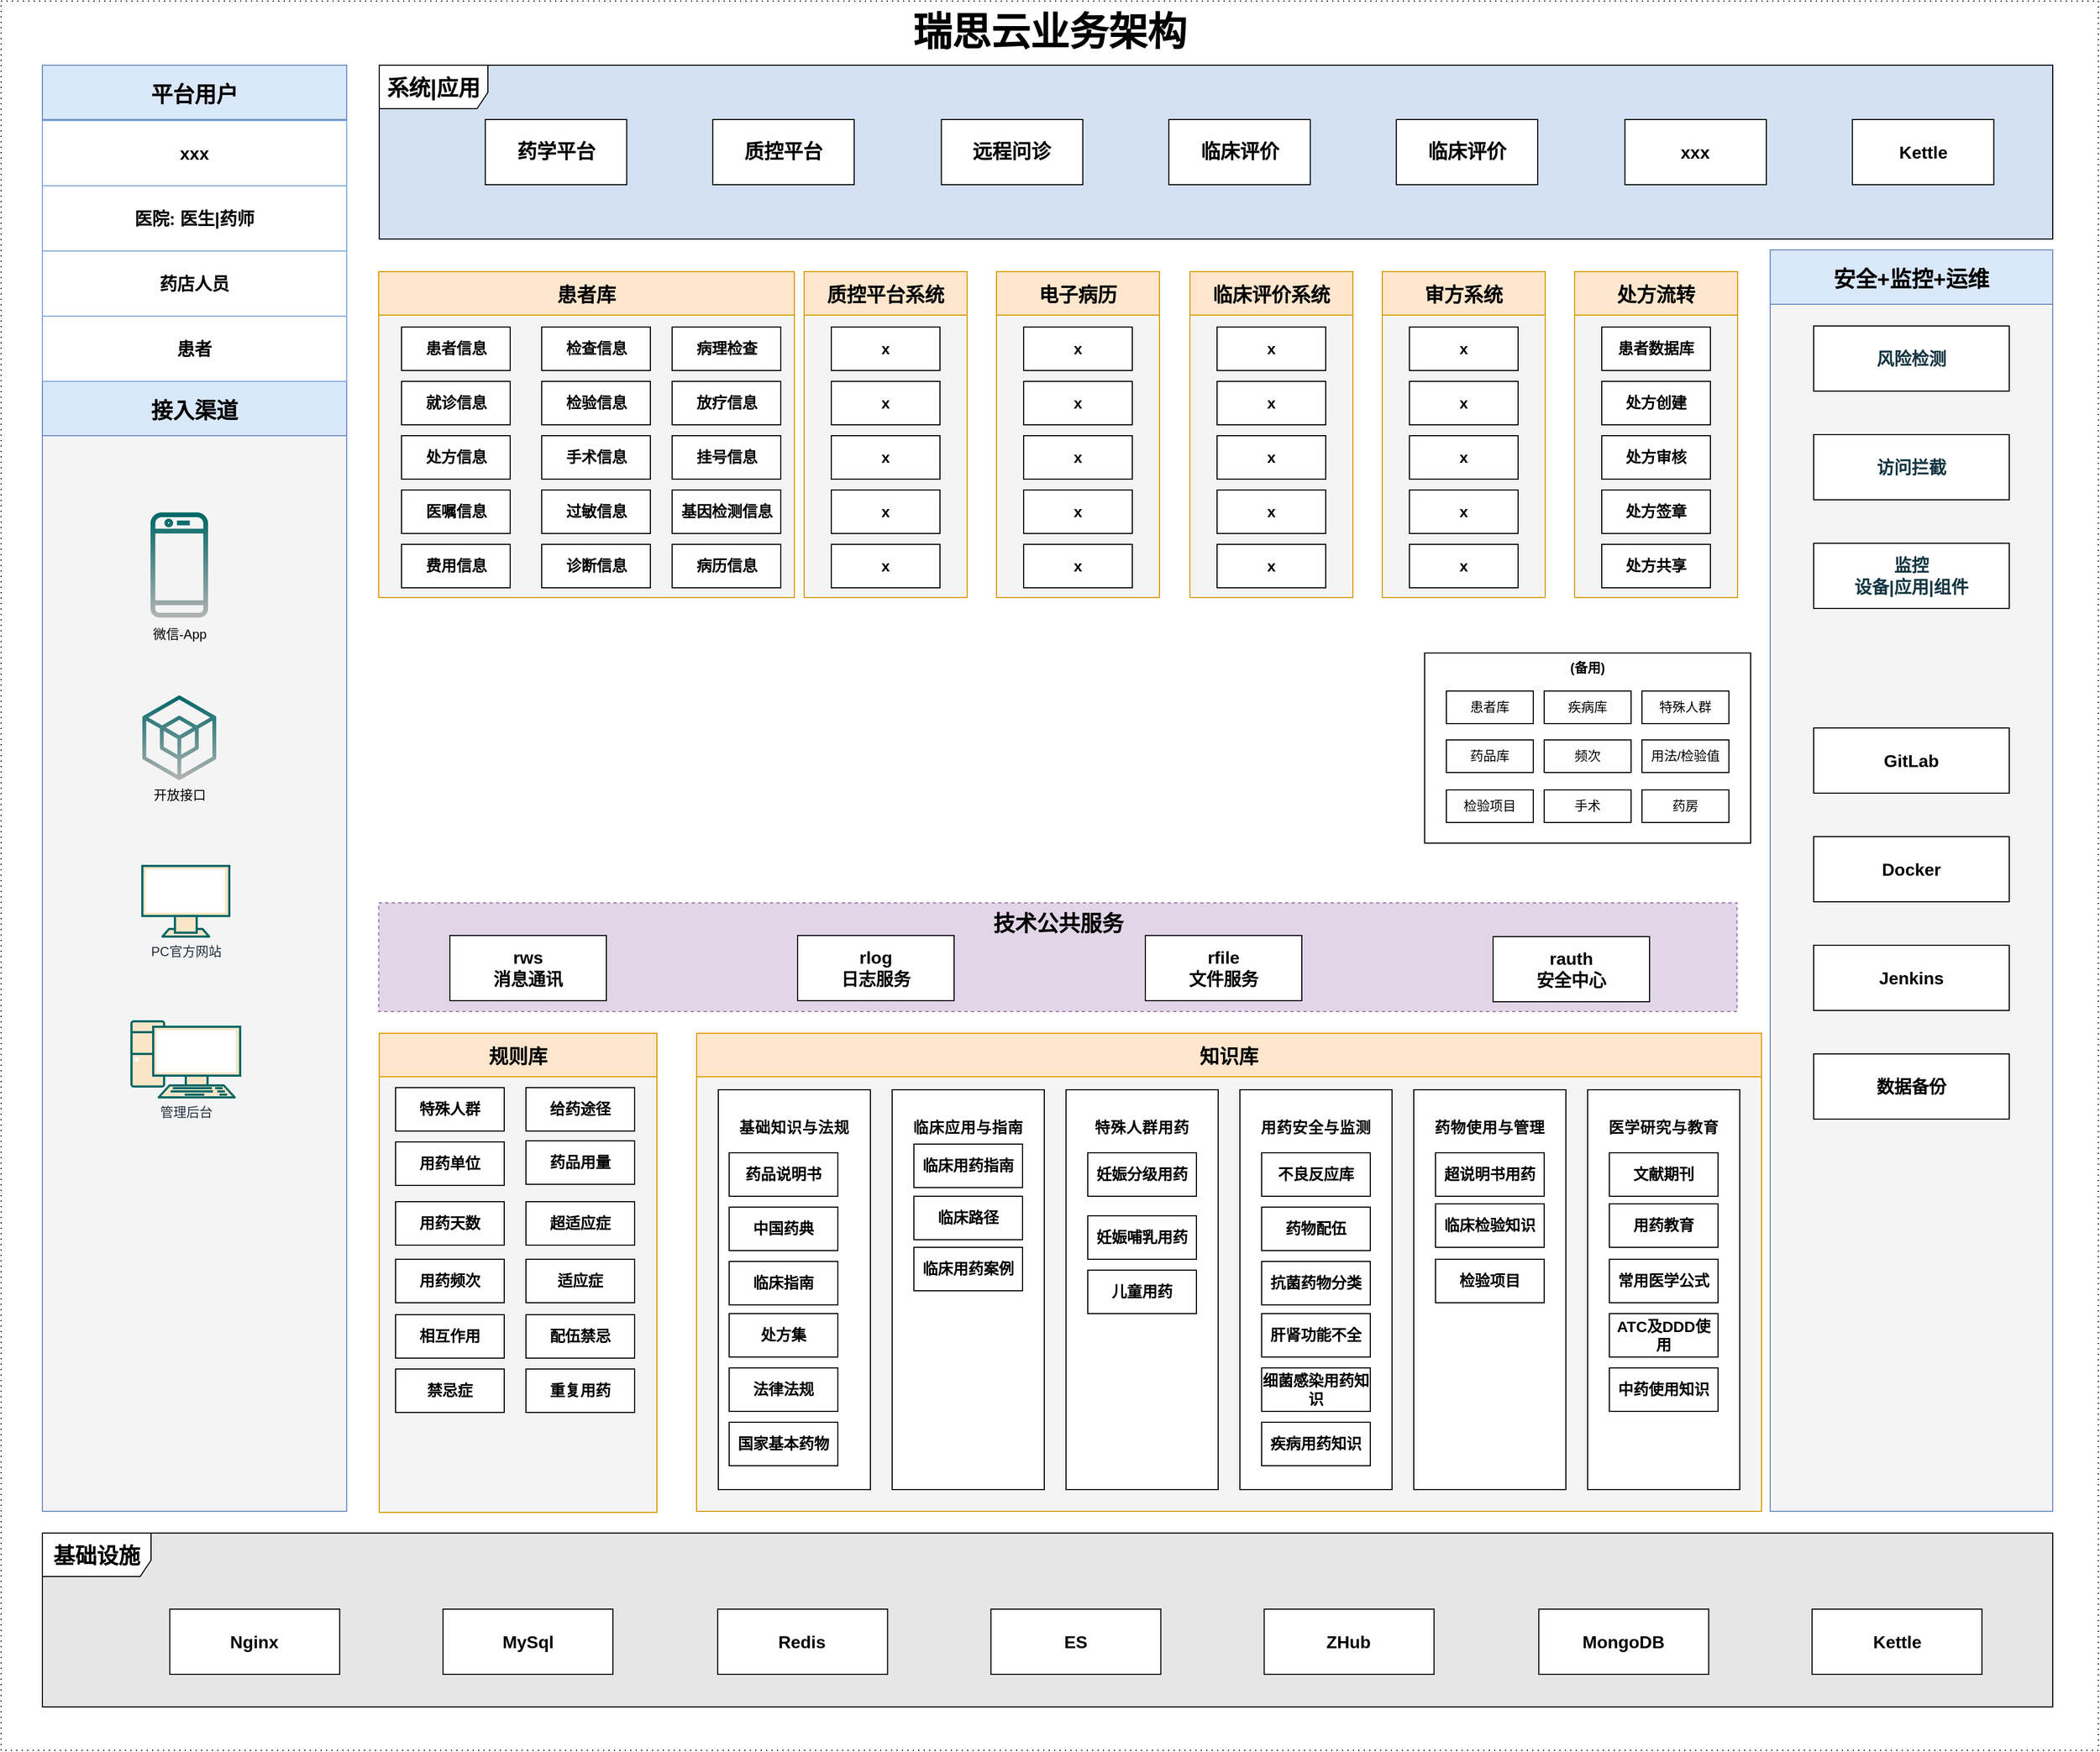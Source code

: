 <mxfile version="24.7.7">
  <diagram name="第 1 页" id="gpIHLKLEVWWJSvzPu31k">
    <mxGraphModel dx="870" dy="1195" grid="1" gridSize="10" guides="1" tooltips="1" connect="1" arrows="1" fold="1" page="1" pageScale="1" pageWidth="827" pageHeight="1169" math="0" shadow="0">
      <root>
        <mxCell id="0" />
        <mxCell id="1" parent="0" />
        <mxCell id="3K_oNV2d-IeETJ5J5liT-1" value="瑞思云业务架构" style="whiteSpace=wrap;html=1;fontSize=36;verticalAlign=top;dashed=1;dashPattern=1 4;fontStyle=1" parent="1" vertex="1">
          <mxGeometry x="970" y="80" width="1930" height="1610" as="geometry" />
        </mxCell>
        <UserObject label="接入渠道" link="https://baidu.com" id="7oQJ4bdG35kOt4FpmPfC-34">
          <mxCell style="swimlane;fontSize=20;align=center;swimlaneFillColor=#f4f4f4;fillColor=#dae8fc;collapsible=0;startSize=50;strokeColor=#6c8ebf;fontStyle=1;container=0;" parent="1" vertex="1">
            <mxGeometry x="1008" y="430" width="280" height="1040" as="geometry" />
          </mxCell>
        </UserObject>
        <mxCell id="7oQJ4bdG35kOt4FpmPfC-38" value="&lt;span style=&quot;color: rgb(35 , 47 , 62)&quot;&gt;管理后台&lt;/span&gt;" style="verticalAlign=top;verticalLabelPosition=bottom;labelPosition=center;align=center;html=1;outlineConnect=0;fillColor=#FAE5C7;strokeColor=#006666;gradientDirection=north;strokeWidth=2;shape=mxgraph.networks.pc;fontColor=#143642;" parent="7oQJ4bdG35kOt4FpmPfC-34" vertex="1">
          <mxGeometry x="82" y="589" width="100" height="70" as="geometry" />
        </mxCell>
        <mxCell id="7oQJ4bdG35kOt4FpmPfC-37" value="&lt;span style=&quot;color: rgb(35 , 47 , 62)&quot;&gt;PC官方网站&lt;/span&gt;" style="verticalAlign=top;verticalLabelPosition=bottom;labelPosition=center;align=center;html=1;outlineConnect=0;fillColor=#FAE5C7;strokeColor=#006666;gradientDirection=north;strokeWidth=2;shape=mxgraph.networks.monitor;fontColor=#143642;" parent="7oQJ4bdG35kOt4FpmPfC-34" vertex="1">
          <mxGeometry x="92" y="446" width="80" height="65" as="geometry" />
        </mxCell>
        <mxCell id="7oQJ4bdG35kOt4FpmPfC-36" value="开放接口" style="outlineConnect=0;fillColor=#006666;strokeColor=#666666;dashed=0;verticalLabelPosition=bottom;verticalAlign=top;align=center;html=1;fontSize=12;fontStyle=0;aspect=fixed;pointerEvents=1;shape=mxgraph.aws4.external_sdk;labelBackgroundColor=none;gradientColor=#b3b3b3;" parent="7oQJ4bdG35kOt4FpmPfC-34" vertex="1">
          <mxGeometry x="92" y="289" width="68" height="78" as="geometry" />
        </mxCell>
        <mxCell id="7oQJ4bdG35kOt4FpmPfC-35" value="微信-App" style="outlineConnect=0;strokeColor=#006666;fillColor=#006666;dashed=0;verticalLabelPosition=bottom;verticalAlign=top;align=center;fontSize=12;fontStyle=0;shape=mxgraph.aws4.mobile_client;labelBackgroundColor=none;html=1;gradientColor=#b3b3b3;" parent="7oQJ4bdG35kOt4FpmPfC-34" vertex="1">
          <mxGeometry x="99.5" y="119" width="53" height="100" as="geometry" />
        </mxCell>
        <UserObject label="(备用)" id="3K_oNV2d-IeETJ5J5liT-101">
          <mxCell style="whiteSpace=wrap;html=1;fontStyle=1;verticalAlign=top;movable=1;resizable=1;rotatable=1;deletable=1;editable=1;locked=0;connectable=1;container=0;" parent="1" vertex="1">
            <mxGeometry x="2280" y="680" width="300" height="175" as="geometry" />
          </mxCell>
        </UserObject>
        <UserObject label="药品库" id="3K_oNV2d-IeETJ5J5liT-102">
          <mxCell style="whiteSpace=wrap;html=1;movable=1;resizable=1;rotatable=1;deletable=1;editable=1;locked=0;connectable=1;container=0;" parent="1" vertex="1">
            <mxGeometry x="2300" y="760" width="80" height="30" as="geometry" />
          </mxCell>
        </UserObject>
        <UserObject label="频次" id="3K_oNV2d-IeETJ5J5liT-103">
          <mxCell style="whiteSpace=wrap;html=1;movable=1;resizable=1;rotatable=1;deletable=1;editable=1;locked=0;connectable=1;container=0;" parent="1" vertex="1">
            <mxGeometry x="2390" y="760" width="80" height="30" as="geometry" />
          </mxCell>
        </UserObject>
        <UserObject label="用法/检验值" id="3K_oNV2d-IeETJ5J5liT-104">
          <mxCell style="whiteSpace=wrap;html=1;movable=1;resizable=1;rotatable=1;deletable=1;editable=1;locked=0;connectable=1;container=0;" parent="1" vertex="1">
            <mxGeometry x="2480" y="760" width="80" height="30" as="geometry" />
          </mxCell>
        </UserObject>
        <UserObject label="检验项目" id="3K_oNV2d-IeETJ5J5liT-105">
          <mxCell style="whiteSpace=wrap;html=1;movable=1;resizable=1;rotatable=1;deletable=1;editable=1;locked=0;connectable=1;container=0;" parent="1" vertex="1">
            <mxGeometry x="2300" y="806" width="80" height="30" as="geometry" />
          </mxCell>
        </UserObject>
        <UserObject label="手术" id="3K_oNV2d-IeETJ5J5liT-106">
          <mxCell style="whiteSpace=wrap;html=1;movable=1;resizable=1;rotatable=1;deletable=1;editable=1;locked=0;connectable=1;container=0;" parent="1" vertex="1">
            <mxGeometry x="2390" y="806" width="80" height="30" as="geometry" />
          </mxCell>
        </UserObject>
        <UserObject label="药房" id="3K_oNV2d-IeETJ5J5liT-107">
          <mxCell style="whiteSpace=wrap;html=1;movable=1;resizable=1;rotatable=1;deletable=1;editable=1;locked=0;connectable=1;container=0;" parent="1" vertex="1">
            <mxGeometry x="2480" y="806" width="80" height="30" as="geometry" />
          </mxCell>
        </UserObject>
        <UserObject label="患者库" id="3K_oNV2d-IeETJ5J5liT-108">
          <mxCell style="whiteSpace=wrap;html=1;movable=1;resizable=1;rotatable=1;deletable=1;editable=1;locked=0;connectable=1;container=0;" parent="1" vertex="1">
            <mxGeometry x="2300" y="715" width="80" height="30" as="geometry" />
          </mxCell>
        </UserObject>
        <UserObject label="疾病库" id="3K_oNV2d-IeETJ5J5liT-109">
          <mxCell style="whiteSpace=wrap;html=1;movable=1;resizable=1;rotatable=1;deletable=1;editable=1;locked=0;connectable=1;container=0;" parent="1" vertex="1">
            <mxGeometry x="2390" y="715" width="80" height="30" as="geometry" />
          </mxCell>
        </UserObject>
        <UserObject label="特殊人群" id="3K_oNV2d-IeETJ5J5liT-110">
          <mxCell style="whiteSpace=wrap;html=1;movable=1;resizable=1;rotatable=1;deletable=1;editable=1;locked=0;connectable=1;container=0;" parent="1" vertex="1">
            <mxGeometry x="2480" y="715" width="80" height="30" as="geometry" />
          </mxCell>
        </UserObject>
        <mxCell id="7oQJ4bdG35kOt4FpmPfC-3" value="" style="group" parent="1" vertex="1" connectable="0">
          <mxGeometry x="1008" y="1510" width="1850" height="160" as="geometry" />
        </mxCell>
        <mxCell id="3K_oNV2d-IeETJ5J5liT-62" value="&lt;b style=&quot;border-color: var(--border-color); text-align: left;&quot;&gt;&lt;font style=&quot;font-size: 20px;&quot;&gt;基础设施&lt;/font&gt;&lt;/b&gt;" style="shape=umlFrame;whiteSpace=wrap;html=1;pointerEvents=0;swimlaneFillColor=#E6E6E6;width=100;height=40;" parent="7oQJ4bdG35kOt4FpmPfC-3" vertex="1">
          <mxGeometry y="-20" width="1850.0" height="160" as="geometry" />
        </mxCell>
        <mxCell id="3K_oNV2d-IeETJ5J5liT-63" value="&lt;b style=&quot;border-color: var(--border-color); font-size: 16px;&quot;&gt;Nginx&lt;/b&gt;" style="whiteSpace=wrap;html=1;fontSize=16;" parent="7oQJ4bdG35kOt4FpmPfC-3" vertex="1">
          <mxGeometry x="117.254" y="50" width="156.338" height="60" as="geometry" />
        </mxCell>
        <mxCell id="3K_oNV2d-IeETJ5J5liT-64" value="MySql" style="whiteSpace=wrap;html=1;fontStyle=1;fontSize=16;" parent="7oQJ4bdG35kOt4FpmPfC-3" vertex="1">
          <mxGeometry x="368.697" y="50" width="156.338" height="60" as="geometry" />
        </mxCell>
        <mxCell id="3K_oNV2d-IeETJ5J5liT-65" value="&lt;b style=&quot;border-color: var(--border-color); font-size: 16px;&quot;&gt;Redis&lt;/b&gt;" style="whiteSpace=wrap;html=1;fontSize=16;" parent="7oQJ4bdG35kOt4FpmPfC-3" vertex="1">
          <mxGeometry x="621.444" y="50" width="156.338" height="60" as="geometry" />
        </mxCell>
        <mxCell id="3K_oNV2d-IeETJ5J5liT-66" value="ES" style="whiteSpace=wrap;html=1;fontStyle=1;fontSize=16;" parent="7oQJ4bdG35kOt4FpmPfC-3" vertex="1">
          <mxGeometry x="872.887" y="50" width="156.338" height="60" as="geometry" />
        </mxCell>
        <mxCell id="3K_oNV2d-IeETJ5J5liT-67" value="&lt;b style=&quot;border-color: var(--border-color); font-size: 16px;&quot;&gt;ZHub&lt;/b&gt;" style="whiteSpace=wrap;html=1;fontSize=16;" parent="7oQJ4bdG35kOt4FpmPfC-3" vertex="1">
          <mxGeometry x="1124.331" y="50" width="156.338" height="60" as="geometry" />
        </mxCell>
        <mxCell id="3K_oNV2d-IeETJ5J5liT-68" value="MongoDB" style="whiteSpace=wrap;html=1;fontStyle=1;fontSize=16;" parent="7oQJ4bdG35kOt4FpmPfC-3" vertex="1">
          <mxGeometry x="1377.077" y="50" width="156.338" height="60" as="geometry" />
        </mxCell>
        <mxCell id="3K_oNV2d-IeETJ5J5liT-69" value="Kettle" style="whiteSpace=wrap;html=1;fontStyle=1;fontSize=16;" parent="7oQJ4bdG35kOt4FpmPfC-3" vertex="1">
          <mxGeometry x="1628.521" y="50" width="156.338" height="60" as="geometry" />
        </mxCell>
        <mxCell id="7oQJ4bdG35kOt4FpmPfC-23" value="" style="group" parent="1" vertex="1" connectable="0">
          <mxGeometry x="1318" y="139" width="1540" height="160" as="geometry" />
        </mxCell>
        <mxCell id="7oQJ4bdG35kOt4FpmPfC-24" value="&lt;div style=&quot;text-align: left;&quot;&gt;&lt;b style=&quot;&quot;&gt;&lt;font style=&quot;font-size: 20px;&quot;&gt;系统|应用&lt;/font&gt;&lt;/b&gt;&lt;/div&gt;" style="shape=umlFrame;whiteSpace=wrap;html=1;pointerEvents=0;swimlaneFillColor=#D4E1F5;width=100;height=40;" parent="7oQJ4bdG35kOt4FpmPfC-23" vertex="1">
          <mxGeometry width="1540" height="160" as="geometry" />
        </mxCell>
        <mxCell id="7oQJ4bdG35kOt4FpmPfC-25" value="&lt;span style=&quot;font-size: 18px;&quot;&gt;药学平台&lt;/span&gt;" style="whiteSpace=wrap;html=1;fontSize=18;fontStyle=1" parent="7oQJ4bdG35kOt4FpmPfC-23" vertex="1">
          <mxGeometry x="97.606" y="50" width="130.141" height="60" as="geometry" />
        </mxCell>
        <mxCell id="7oQJ4bdG35kOt4FpmPfC-26" value="&lt;span style=&quot;font-size: 18px;&quot;&gt;质控平台&lt;/span&gt;" style="whiteSpace=wrap;html=1;fontStyle=1;fontSize=18;" parent="7oQJ4bdG35kOt4FpmPfC-23" vertex="1">
          <mxGeometry x="306.915" y="50" width="130.141" height="60" as="geometry" />
        </mxCell>
        <mxCell id="7oQJ4bdG35kOt4FpmPfC-27" value="&lt;span style=&quot;font-size: 18px;&quot;&gt;远程问诊&lt;/span&gt;" style="whiteSpace=wrap;html=1;fontSize=18;fontStyle=1" parent="7oQJ4bdG35kOt4FpmPfC-23" vertex="1">
          <mxGeometry x="517.31" y="50" width="130.141" height="60" as="geometry" />
        </mxCell>
        <mxCell id="7oQJ4bdG35kOt4FpmPfC-28" value="&lt;span style=&quot;font-size: 18px;&quot;&gt;临床评价&lt;/span&gt;" style="whiteSpace=wrap;html=1;fontStyle=1;fontSize=18;" parent="7oQJ4bdG35kOt4FpmPfC-23" vertex="1">
          <mxGeometry x="726.62" y="50" width="130.141" height="60" as="geometry" />
        </mxCell>
        <mxCell id="7oQJ4bdG35kOt4FpmPfC-29" value="&lt;span style=&quot;font-size: 18px;&quot;&gt;临床评价&lt;/span&gt;" style="whiteSpace=wrap;html=1;fontSize=18;fontStyle=1" parent="7oQJ4bdG35kOt4FpmPfC-23" vertex="1">
          <mxGeometry x="935.93" y="50" width="130.141" height="60" as="geometry" />
        </mxCell>
        <mxCell id="7oQJ4bdG35kOt4FpmPfC-30" value="xxx" style="whiteSpace=wrap;html=1;fontStyle=1;fontSize=16;" parent="7oQJ4bdG35kOt4FpmPfC-23" vertex="1">
          <mxGeometry x="1146.324" y="50" width="130.141" height="60" as="geometry" />
        </mxCell>
        <mxCell id="7oQJ4bdG35kOt4FpmPfC-31" value="Kettle" style="whiteSpace=wrap;html=1;fontStyle=1;fontSize=16;" parent="7oQJ4bdG35kOt4FpmPfC-23" vertex="1">
          <mxGeometry x="1355.634" y="50" width="130.141" height="60" as="geometry" />
        </mxCell>
        <mxCell id="7oQJ4bdG35kOt4FpmPfC-44" value="" style="group" parent="1" vertex="1" connectable="0">
          <mxGeometry x="1008" y="139" width="280" height="291" as="geometry" />
        </mxCell>
        <UserObject label="平台用户" link="https://baidu.com" id="7oQJ4bdG35kOt4FpmPfC-39">
          <mxCell style="swimlane;fontSize=20;align=center;swimlaneFillColor=#f4f4f4;fillColor=#dae8fc;collapsible=0;startSize=50;strokeColor=#6c8ebf;fontStyle=1" parent="7oQJ4bdG35kOt4FpmPfC-44" vertex="1">
            <mxGeometry width="280" height="291" as="geometry" />
          </mxCell>
        </UserObject>
        <mxCell id="7oQJ4bdG35kOt4FpmPfC-5" value="医院: 医生|药师" style="whiteSpace=wrap;html=1;fontStyle=1;fontSize=16;strokeColor=#7EA6E0;" parent="7oQJ4bdG35kOt4FpmPfC-44" vertex="1">
          <mxGeometry y="111" width="280" height="60" as="geometry" />
        </mxCell>
        <mxCell id="7oQJ4bdG35kOt4FpmPfC-6" value="药店人员" style="whiteSpace=wrap;html=1;fontStyle=1;fontSize=16;strokeColor=#7EA6E0;" parent="7oQJ4bdG35kOt4FpmPfC-44" vertex="1">
          <mxGeometry y="171" width="280" height="60" as="geometry" />
        </mxCell>
        <mxCell id="7oQJ4bdG35kOt4FpmPfC-7" value="患者" style="whiteSpace=wrap;html=1;fontStyle=1;fontSize=16;strokeColor=#7EA6E0;" parent="7oQJ4bdG35kOt4FpmPfC-44" vertex="1">
          <mxGeometry y="231" width="280" height="60" as="geometry" />
        </mxCell>
        <mxCell id="7oQJ4bdG35kOt4FpmPfC-8" value="xxx" style="whiteSpace=wrap;html=1;fontStyle=1;fontSize=16;strokeColor=#7EA6E0;" parent="7oQJ4bdG35kOt4FpmPfC-44" vertex="1">
          <mxGeometry y="51" width="280" height="60" as="geometry" />
        </mxCell>
        <UserObject label="患者库" id="-22HzztCrq7GmQZzHRGp-7">
          <mxCell style="swimlane;fontSize=18;align=center;swimlaneFillColor=#f4f4f4;fillColor=#ffe6cc;collapsible=0;startSize=40;strokeColor=#d79b00;fontStyle=1;container=0;" parent="1" vertex="1">
            <mxGeometry x="1317.5" y="329" width="382.5" height="300" as="geometry" />
          </mxCell>
        </UserObject>
        <mxCell id="3K_oNV2d-IeETJ5J5liT-127" value="患者信息" style="whiteSpace=wrap;html=1;fontSize=14;fontStyle=1;container=0;" parent="1" vertex="1">
          <mxGeometry x="1338.5" y="380" width="100" height="40" as="geometry" />
        </mxCell>
        <mxCell id="3K_oNV2d-IeETJ5J5liT-132" value="检查信息" style="whiteSpace=wrap;html=1;fontSize=14;fontStyle=1;container=0;" parent="1" vertex="1">
          <mxGeometry x="1467.5" y="380" width="100" height="40" as="geometry" />
        </mxCell>
        <mxCell id="3K_oNV2d-IeETJ5J5liT-137" value="病理检查" style="whiteSpace=wrap;html=1;fontSize=14;fontStyle=1;container=0;" parent="1" vertex="1">
          <mxGeometry x="1587.5" y="380" width="100" height="40" as="geometry" />
        </mxCell>
        <mxCell id="3K_oNV2d-IeETJ5J5liT-128" value="就诊信息" style="whiteSpace=wrap;html=1;fontSize=14;fontStyle=1;container=0;" parent="1" vertex="1">
          <mxGeometry x="1338.5" y="430" width="100" height="40" as="geometry" />
        </mxCell>
        <mxCell id="3K_oNV2d-IeETJ5J5liT-133" value="检验信息" style="whiteSpace=wrap;html=1;fontSize=14;fontStyle=1;container=0;" parent="1" vertex="1">
          <mxGeometry x="1467.5" y="430" width="100" height="40" as="geometry" />
        </mxCell>
        <mxCell id="3K_oNV2d-IeETJ5J5liT-138" value="放疗信息" style="whiteSpace=wrap;html=1;fontSize=14;fontStyle=1;container=0;" parent="1" vertex="1">
          <mxGeometry x="1587.5" y="430" width="100" height="40" as="geometry" />
        </mxCell>
        <mxCell id="3K_oNV2d-IeETJ5J5liT-130" value="处方信息" style="whiteSpace=wrap;html=1;fontSize=14;fontStyle=1;container=0;" parent="1" vertex="1">
          <mxGeometry x="1338.5" y="480" width="100" height="40" as="geometry" />
        </mxCell>
        <mxCell id="3K_oNV2d-IeETJ5J5liT-135" value="手术信息" style="whiteSpace=wrap;html=1;fontSize=14;fontStyle=1;container=0;" parent="1" vertex="1">
          <mxGeometry x="1467.5" y="480" width="100" height="40" as="geometry" />
        </mxCell>
        <mxCell id="3K_oNV2d-IeETJ5J5liT-140" value="挂号信息" style="whiteSpace=wrap;html=1;fontSize=14;fontStyle=1;container=0;" parent="1" vertex="1">
          <mxGeometry x="1587.5" y="480" width="100" height="40" as="geometry" />
        </mxCell>
        <mxCell id="3K_oNV2d-IeETJ5J5liT-129" value="医嘱信息" style="whiteSpace=wrap;html=1;fontSize=14;fontStyle=1;container=0;" parent="1" vertex="1">
          <mxGeometry x="1338.5" y="530" width="100" height="40" as="geometry" />
        </mxCell>
        <mxCell id="3K_oNV2d-IeETJ5J5liT-134" value="过敏信息" style="whiteSpace=wrap;html=1;fontSize=14;fontStyle=1;container=0;" parent="1" vertex="1">
          <mxGeometry x="1467.5" y="530" width="100" height="40" as="geometry" />
        </mxCell>
        <mxCell id="3K_oNV2d-IeETJ5J5liT-139" value="基因检测信息" style="whiteSpace=wrap;html=1;fontSize=14;fontStyle=1;container=0;" parent="1" vertex="1">
          <mxGeometry x="1587.5" y="530" width="100" height="40" as="geometry" />
        </mxCell>
        <mxCell id="3K_oNV2d-IeETJ5J5liT-141" value="病历信息" style="whiteSpace=wrap;html=1;fontSize=14;fontStyle=1;container=0;" parent="1" vertex="1">
          <mxGeometry x="1587.5" y="580" width="100" height="40" as="geometry" />
        </mxCell>
        <mxCell id="3K_oNV2d-IeETJ5J5liT-136" value="诊断信息" style="whiteSpace=wrap;html=1;fontSize=14;fontStyle=1;container=0;" parent="1" vertex="1">
          <mxGeometry x="1467.5" y="580" width="100" height="40" as="geometry" />
        </mxCell>
        <mxCell id="3K_oNV2d-IeETJ5J5liT-131" value="费用信息" style="whiteSpace=wrap;html=1;fontSize=14;fontStyle=1;container=0;" parent="1" vertex="1">
          <mxGeometry x="1338.5" y="580" width="100" height="40" as="geometry" />
        </mxCell>
        <mxCell id="-22HzztCrq7GmQZzHRGp-19" value="" style="group" parent="1" vertex="1" connectable="0">
          <mxGeometry x="1709.0" y="329" width="150" height="300" as="geometry" />
        </mxCell>
        <UserObject label="质控平台系统" id="-22HzztCrq7GmQZzHRGp-13">
          <mxCell style="swimlane;fontSize=18;align=center;swimlaneFillColor=#f4f4f4;fillColor=#ffe6cc;collapsible=0;startSize=40;strokeColor=#d79b00;fontStyle=1;container=0;" parent="-22HzztCrq7GmQZzHRGp-19" vertex="1">
            <mxGeometry width="150" height="300" as="geometry" />
          </mxCell>
        </UserObject>
        <mxCell id="-22HzztCrq7GmQZzHRGp-14" value="x" style="whiteSpace=wrap;html=1;fontSize=14;fontStyle=1;container=0;" parent="-22HzztCrq7GmQZzHRGp-19" vertex="1">
          <mxGeometry x="25" y="51" width="100" height="40" as="geometry" />
        </mxCell>
        <mxCell id="-22HzztCrq7GmQZzHRGp-15" value="x" style="whiteSpace=wrap;html=1;fontSize=14;fontStyle=1;container=0;" parent="-22HzztCrq7GmQZzHRGp-19" vertex="1">
          <mxGeometry x="25" y="101" width="100" height="40" as="geometry" />
        </mxCell>
        <mxCell id="-22HzztCrq7GmQZzHRGp-16" value="x" style="whiteSpace=wrap;html=1;fontSize=14;fontStyle=1;container=0;" parent="-22HzztCrq7GmQZzHRGp-19" vertex="1">
          <mxGeometry x="25" y="201" width="100" height="40" as="geometry" />
        </mxCell>
        <mxCell id="-22HzztCrq7GmQZzHRGp-17" value="x" style="whiteSpace=wrap;html=1;fontSize=14;fontStyle=1;container=0;" parent="-22HzztCrq7GmQZzHRGp-19" vertex="1">
          <mxGeometry x="25" y="151" width="100" height="40" as="geometry" />
        </mxCell>
        <mxCell id="-22HzztCrq7GmQZzHRGp-18" value="x" style="whiteSpace=wrap;html=1;fontSize=14;fontStyle=1;container=0;" parent="-22HzztCrq7GmQZzHRGp-19" vertex="1">
          <mxGeometry x="25" y="251" width="100" height="40" as="geometry" />
        </mxCell>
        <mxCell id="-22HzztCrq7GmQZzHRGp-20" value="" style="group" parent="1" vertex="1" connectable="0">
          <mxGeometry x="1886" y="329" width="150" height="300" as="geometry" />
        </mxCell>
        <UserObject label="电子病历" id="-22HzztCrq7GmQZzHRGp-21">
          <mxCell style="swimlane;fontSize=18;align=center;swimlaneFillColor=#f4f4f4;fillColor=#ffe6cc;collapsible=0;startSize=40;strokeColor=#d79b00;fontStyle=1;container=0;" parent="-22HzztCrq7GmQZzHRGp-20" vertex="1">
            <mxGeometry width="150" height="300" as="geometry" />
          </mxCell>
        </UserObject>
        <mxCell id="-22HzztCrq7GmQZzHRGp-22" value="x" style="whiteSpace=wrap;html=1;fontSize=14;fontStyle=1;container=0;" parent="-22HzztCrq7GmQZzHRGp-20" vertex="1">
          <mxGeometry x="25" y="51" width="100" height="40" as="geometry" />
        </mxCell>
        <mxCell id="-22HzztCrq7GmQZzHRGp-23" value="x" style="whiteSpace=wrap;html=1;fontSize=14;fontStyle=1;container=0;" parent="-22HzztCrq7GmQZzHRGp-20" vertex="1">
          <mxGeometry x="25" y="101" width="100" height="40" as="geometry" />
        </mxCell>
        <mxCell id="-22HzztCrq7GmQZzHRGp-24" value="x" style="whiteSpace=wrap;html=1;fontSize=14;fontStyle=1;container=0;" parent="-22HzztCrq7GmQZzHRGp-20" vertex="1">
          <mxGeometry x="25" y="201" width="100" height="40" as="geometry" />
        </mxCell>
        <mxCell id="-22HzztCrq7GmQZzHRGp-25" value="x" style="whiteSpace=wrap;html=1;fontSize=14;fontStyle=1;container=0;" parent="-22HzztCrq7GmQZzHRGp-20" vertex="1">
          <mxGeometry x="25" y="151" width="100" height="40" as="geometry" />
        </mxCell>
        <mxCell id="-22HzztCrq7GmQZzHRGp-26" value="x" style="whiteSpace=wrap;html=1;fontSize=14;fontStyle=1;container=0;" parent="-22HzztCrq7GmQZzHRGp-20" vertex="1">
          <mxGeometry x="25" y="251" width="100" height="40" as="geometry" />
        </mxCell>
        <mxCell id="-22HzztCrq7GmQZzHRGp-27" value="" style="group" parent="1" vertex="1" connectable="0">
          <mxGeometry x="2064" y="329" width="150" height="300" as="geometry" />
        </mxCell>
        <UserObject label="临床评价系统" id="-22HzztCrq7GmQZzHRGp-28">
          <mxCell style="swimlane;fontSize=18;align=center;swimlaneFillColor=#f4f4f4;fillColor=#ffe6cc;collapsible=0;startSize=40;strokeColor=#d79b00;fontStyle=1;container=0;" parent="-22HzztCrq7GmQZzHRGp-27" vertex="1">
            <mxGeometry width="150" height="300" as="geometry" />
          </mxCell>
        </UserObject>
        <mxCell id="-22HzztCrq7GmQZzHRGp-29" value="x" style="whiteSpace=wrap;html=1;fontSize=14;fontStyle=1;container=0;" parent="-22HzztCrq7GmQZzHRGp-27" vertex="1">
          <mxGeometry x="25" y="51" width="100" height="40" as="geometry" />
        </mxCell>
        <mxCell id="-22HzztCrq7GmQZzHRGp-30" value="x" style="whiteSpace=wrap;html=1;fontSize=14;fontStyle=1;container=0;" parent="-22HzztCrq7GmQZzHRGp-27" vertex="1">
          <mxGeometry x="25" y="101" width="100" height="40" as="geometry" />
        </mxCell>
        <mxCell id="-22HzztCrq7GmQZzHRGp-31" value="x" style="whiteSpace=wrap;html=1;fontSize=14;fontStyle=1;container=0;" parent="-22HzztCrq7GmQZzHRGp-27" vertex="1">
          <mxGeometry x="25" y="201" width="100" height="40" as="geometry" />
        </mxCell>
        <mxCell id="-22HzztCrq7GmQZzHRGp-32" value="x" style="whiteSpace=wrap;html=1;fontSize=14;fontStyle=1;container=0;" parent="-22HzztCrq7GmQZzHRGp-27" vertex="1">
          <mxGeometry x="25" y="151" width="100" height="40" as="geometry" />
        </mxCell>
        <mxCell id="-22HzztCrq7GmQZzHRGp-33" value="x" style="whiteSpace=wrap;html=1;fontSize=14;fontStyle=1;container=0;" parent="-22HzztCrq7GmQZzHRGp-27" vertex="1">
          <mxGeometry x="25" y="251" width="100" height="40" as="geometry" />
        </mxCell>
        <mxCell id="-22HzztCrq7GmQZzHRGp-43" value="" style="group" parent="1" vertex="1" connectable="0">
          <mxGeometry x="2418.0" y="329" width="150" height="300" as="geometry" />
        </mxCell>
        <UserObject label="处方流转" id="-22HzztCrq7GmQZzHRGp-44">
          <mxCell style="swimlane;fontSize=18;align=center;swimlaneFillColor=#f4f4f4;fillColor=#ffe6cc;collapsible=0;startSize=40;strokeColor=#d79b00;fontStyle=1;container=0;" parent="-22HzztCrq7GmQZzHRGp-43" vertex="1">
            <mxGeometry width="150" height="300" as="geometry" />
          </mxCell>
        </UserObject>
        <mxCell id="-22HzztCrq7GmQZzHRGp-45" value="患者数据库" style="whiteSpace=wrap;html=1;fontSize=14;fontStyle=1;container=0;" parent="-22HzztCrq7GmQZzHRGp-43" vertex="1">
          <mxGeometry x="25" y="51" width="100" height="40" as="geometry" />
        </mxCell>
        <mxCell id="-22HzztCrq7GmQZzHRGp-46" value="处方创建" style="whiteSpace=wrap;html=1;fontSize=14;fontStyle=1;container=0;" parent="-22HzztCrq7GmQZzHRGp-43" vertex="1">
          <mxGeometry x="25" y="101" width="100" height="40" as="geometry" />
        </mxCell>
        <mxCell id="-22HzztCrq7GmQZzHRGp-47" value="处方签章" style="whiteSpace=wrap;html=1;fontSize=14;fontStyle=1;container=0;" parent="-22HzztCrq7GmQZzHRGp-43" vertex="1">
          <mxGeometry x="25" y="201" width="100" height="40" as="geometry" />
        </mxCell>
        <mxCell id="-22HzztCrq7GmQZzHRGp-48" value="处方审核" style="whiteSpace=wrap;html=1;fontSize=14;fontStyle=1;container=0;" parent="-22HzztCrq7GmQZzHRGp-43" vertex="1">
          <mxGeometry x="25" y="151" width="100" height="40" as="geometry" />
        </mxCell>
        <mxCell id="-22HzztCrq7GmQZzHRGp-49" value="处方共享" style="whiteSpace=wrap;html=1;fontSize=14;fontStyle=1;container=0;" parent="-22HzztCrq7GmQZzHRGp-43" vertex="1">
          <mxGeometry x="25" y="251" width="100" height="40" as="geometry" />
        </mxCell>
        <mxCell id="-22HzztCrq7GmQZzHRGp-51" value="" style="group" parent="1" vertex="1" connectable="0">
          <mxGeometry x="2241" y="329" width="150" height="300" as="geometry" />
        </mxCell>
        <UserObject label="审方系统" id="-22HzztCrq7GmQZzHRGp-52">
          <mxCell style="swimlane;fontSize=18;align=center;swimlaneFillColor=#f4f4f4;fillColor=#ffe6cc;collapsible=0;startSize=40;strokeColor=#d79b00;fontStyle=1;container=0;" parent="-22HzztCrq7GmQZzHRGp-51" vertex="1">
            <mxGeometry width="150" height="300" as="geometry" />
          </mxCell>
        </UserObject>
        <mxCell id="-22HzztCrq7GmQZzHRGp-53" value="x" style="whiteSpace=wrap;html=1;fontSize=14;fontStyle=1;container=0;" parent="-22HzztCrq7GmQZzHRGp-51" vertex="1">
          <mxGeometry x="25" y="51" width="100" height="40" as="geometry" />
        </mxCell>
        <mxCell id="-22HzztCrq7GmQZzHRGp-54" value="x" style="whiteSpace=wrap;html=1;fontSize=14;fontStyle=1;container=0;" parent="-22HzztCrq7GmQZzHRGp-51" vertex="1">
          <mxGeometry x="25" y="101" width="100" height="40" as="geometry" />
        </mxCell>
        <mxCell id="-22HzztCrq7GmQZzHRGp-55" value="x" style="whiteSpace=wrap;html=1;fontSize=14;fontStyle=1;container=0;" parent="-22HzztCrq7GmQZzHRGp-51" vertex="1">
          <mxGeometry x="25" y="201" width="100" height="40" as="geometry" />
        </mxCell>
        <mxCell id="-22HzztCrq7GmQZzHRGp-56" value="x" style="whiteSpace=wrap;html=1;fontSize=14;fontStyle=1;container=0;" parent="-22HzztCrq7GmQZzHRGp-51" vertex="1">
          <mxGeometry x="25" y="151" width="100" height="40" as="geometry" />
        </mxCell>
        <mxCell id="-22HzztCrq7GmQZzHRGp-57" value="x" style="whiteSpace=wrap;html=1;fontSize=14;fontStyle=1;container=0;" parent="-22HzztCrq7GmQZzHRGp-51" vertex="1">
          <mxGeometry x="25" y="251" width="100" height="40" as="geometry" />
        </mxCell>
        <mxCell id="-22HzztCrq7GmQZzHRGp-73" value="" style="group" parent="1" vertex="1" connectable="0">
          <mxGeometry x="1610" y="1030" width="980" height="440" as="geometry" />
        </mxCell>
        <UserObject label="知识库" id="-22HzztCrq7GmQZzHRGp-72">
          <mxCell style="swimlane;fontSize=18;align=center;swimlaneFillColor=#f4f4f4;fillColor=#ffe6cc;collapsible=0;startSize=40;strokeColor=#d79b00;fontStyle=1;container=0;" parent="-22HzztCrq7GmQZzHRGp-73" vertex="1">
            <mxGeometry width="980" height="440" as="geometry" />
          </mxCell>
        </UserObject>
        <mxCell id="3K_oNV2d-IeETJ5J5liT-13" value="&lt;h3 style=&quot;box-sizing: inherit; color: rgb(6, 6, 7); margin-bottom: 0px; font-size: 14px; line-height: 24px; margin-top: 1.14em; font-family: -apple-system, blinkmacsystemfont, &amp;quot;Helvetica Neue&amp;quot;, helvetica, &amp;quot;segoe ui&amp;quot;, arial, roboto, &amp;quot;PingFang SC&amp;quot;, miui, &amp;quot;Hiragino Sans GB&amp;quot;, &amp;quot;Microsoft Yahei&amp;quot;, sans-serif; letter-spacing: 0.5px; text-align: start; background-color: rgb(255, 255, 255);&quot;&gt;药物使用与管理&lt;/h3&gt;" style="whiteSpace=wrap;html=1;verticalAlign=top;container=0;" parent="-22HzztCrq7GmQZzHRGp-73" vertex="1">
          <mxGeometry x="660" y="52" width="140" height="368" as="geometry" />
        </mxCell>
        <mxCell id="3K_oNV2d-IeETJ5J5liT-14" value="&lt;h3 style=&quot;box-sizing: inherit; color: rgb(6, 6, 7); margin-bottom: 0px; font-size: 14px; line-height: 24px; margin-top: 1.14em; font-family: -apple-system, blinkmacsystemfont, &amp;quot;Helvetica Neue&amp;quot;, helvetica, &amp;quot;segoe ui&amp;quot;, arial, roboto, &amp;quot;PingFang SC&amp;quot;, miui, &amp;quot;Hiragino Sans GB&amp;quot;, &amp;quot;Microsoft Yahei&amp;quot;, sans-serif; letter-spacing: 0.5px; text-align: start; background-color: rgb(255, 255, 255);&quot;&gt;医学研究与教育&lt;/h3&gt;" style="whiteSpace=wrap;html=1;verticalAlign=top;container=0;" parent="-22HzztCrq7GmQZzHRGp-73" vertex="1">
          <mxGeometry x="820" y="52" width="140" height="368" as="geometry" />
        </mxCell>
        <mxCell id="3K_oNV2d-IeETJ5J5liT-15" value="&lt;h3 style=&quot;box-sizing: inherit; color: rgb(6, 6, 7); margin-bottom: 0px; font-size: 14px; line-height: 24px; margin-top: 1.14em; font-family: -apple-system, blinkmacsystemfont, &amp;quot;Helvetica Neue&amp;quot;, helvetica, &amp;quot;segoe ui&amp;quot;, arial, roboto, &amp;quot;PingFang SC&amp;quot;, miui, &amp;quot;Hiragino Sans GB&amp;quot;, &amp;quot;Microsoft Yahei&amp;quot;, sans-serif; letter-spacing: 0.5px; text-align: start; background-color: rgb(255, 255, 255);&quot;&gt;用药安全与监测&lt;/h3&gt;" style="whiteSpace=wrap;html=1;verticalAlign=top;container=0;" parent="-22HzztCrq7GmQZzHRGp-73" vertex="1">
          <mxGeometry x="500" y="52" width="140" height="368" as="geometry" />
        </mxCell>
        <mxCell id="3K_oNV2d-IeETJ5J5liT-16" value="&lt;h3 style=&quot;box-sizing: inherit; color: rgb(6, 6, 7); margin-bottom: 0px; font-size: 14px; line-height: 24px; margin-top: 1.14em; font-family: -apple-system, blinkmacsystemfont, &amp;quot;Helvetica Neue&amp;quot;, helvetica, &amp;quot;segoe ui&amp;quot;, arial, roboto, &amp;quot;PingFang SC&amp;quot;, miui, &amp;quot;Hiragino Sans GB&amp;quot;, &amp;quot;Microsoft Yahei&amp;quot;, sans-serif; letter-spacing: 0.5px; text-align: start; background-color: rgb(255, 255, 255);&quot;&gt;特殊人群用药&lt;/h3&gt;" style="whiteSpace=wrap;html=1;verticalAlign=top;container=0;" parent="-22HzztCrq7GmQZzHRGp-73" vertex="1">
          <mxGeometry x="340" y="52" width="140" height="368" as="geometry" />
        </mxCell>
        <mxCell id="3K_oNV2d-IeETJ5J5liT-17" value="&lt;h3 style=&quot;box-sizing: inherit; color: rgb(6, 6, 7); margin-bottom: 0px; font-size: 14px; line-height: 24px; margin-top: 1.14em; font-family: -apple-system, blinkmacsystemfont, &amp;quot;Helvetica Neue&amp;quot;, helvetica, &amp;quot;segoe ui&amp;quot;, arial, roboto, &amp;quot;PingFang SC&amp;quot;, miui, &amp;quot;Hiragino Sans GB&amp;quot;, &amp;quot;Microsoft Yahei&amp;quot;, sans-serif; letter-spacing: 0.5px; text-align: start; background-color: rgb(255, 255, 255);&quot;&gt;临床应用与指南&lt;/h3&gt;" style="whiteSpace=wrap;html=1;verticalAlign=top;container=0;" parent="-22HzztCrq7GmQZzHRGp-73" vertex="1">
          <mxGeometry x="180" y="52" width="140" height="368" as="geometry" />
        </mxCell>
        <mxCell id="3K_oNV2d-IeETJ5J5liT-18" value="&lt;h3 style=&quot;box-sizing: inherit; color: rgb(6, 6, 7); margin-bottom: 0px; font-size: 14px; line-height: 24px; margin-top: 1.14em; font-family: -apple-system, blinkmacsystemfont, &amp;quot;Helvetica Neue&amp;quot;, helvetica, &amp;quot;segoe ui&amp;quot;, arial, roboto, &amp;quot;PingFang SC&amp;quot;, miui, &amp;quot;Hiragino Sans GB&amp;quot;, &amp;quot;Microsoft Yahei&amp;quot;, sans-serif; letter-spacing: 0.5px; text-align: start; background-color: rgb(255, 255, 255);&quot;&gt;基础知识与法规&lt;/h3&gt;" style="whiteSpace=wrap;html=1;verticalAlign=top;container=0;" parent="-22HzztCrq7GmQZzHRGp-73" vertex="1">
          <mxGeometry x="20" y="52" width="140" height="368" as="geometry" />
        </mxCell>
        <mxCell id="3K_oNV2d-IeETJ5J5liT-19" value="药品说明书" style="whiteSpace=wrap;html=1;fontStyle=1;fontSize=14;container=0;" parent="-22HzztCrq7GmQZzHRGp-73" vertex="1">
          <mxGeometry x="30" y="110" width="100" height="40" as="geometry" />
        </mxCell>
        <mxCell id="3K_oNV2d-IeETJ5J5liT-20" value="临床用药指南" style="whiteSpace=wrap;html=1;fontStyle=1;fontSize=14;container=0;" parent="-22HzztCrq7GmQZzHRGp-73" vertex="1">
          <mxGeometry x="200" y="102" width="100" height="40" as="geometry" />
        </mxCell>
        <mxCell id="3K_oNV2d-IeETJ5J5liT-21" value="&lt;div data-docx-has-block-data=&quot;false&quot; data-page-id=&quot;U75hdgrPCo3RmMxpjT1cg51FnG2&quot; style=&quot;font-size: 14px;&quot;&gt;&lt;div class=&quot;old-record-id-FYGXdTRgKoE5KMxUbOHcS2Pdn7e&quot; style=&quot;font-size: 14px;&quot;&gt;&lt;strong style=&quot;font-size: 14px;&quot;&gt;法律法规&lt;/strong&gt;&lt;/div&gt;&lt;/div&gt;" style="whiteSpace=wrap;html=1;fontStyle=1;fontSize=14;container=0;" parent="-22HzztCrq7GmQZzHRGp-73" vertex="1">
          <mxGeometry x="30" y="308" width="100" height="40" as="geometry" />
        </mxCell>
        <mxCell id="3K_oNV2d-IeETJ5J5liT-22" value="&lt;div data-docx-has-block-data=&quot;false&quot; data-page-id=&quot;U75hdgrPCo3RmMxpjT1cg51FnG2&quot; style=&quot;font-size: 14px;&quot;&gt;&lt;div class=&quot;old-record-id-CLDddbItjoVo6kxUgAkcXU8XnOe&quot; style=&quot;font-size: 14px;&quot;&gt;&lt;strong style=&quot;font-size: 14px;&quot;&gt;常用医学公式&lt;/strong&gt;&lt;/div&gt;&lt;/div&gt;" style="whiteSpace=wrap;html=1;fontStyle=1;fontSize=14;container=0;" parent="-22HzztCrq7GmQZzHRGp-73" vertex="1">
          <mxGeometry x="840" y="208" width="100" height="40" as="geometry" />
        </mxCell>
        <mxCell id="3K_oNV2d-IeETJ5J5liT-23" value="临床检验知识" style="whiteSpace=wrap;html=1;fontStyle=1;fontSize=14;container=0;" parent="-22HzztCrq7GmQZzHRGp-73" vertex="1">
          <mxGeometry x="680" y="157" width="100" height="40" as="geometry" />
        </mxCell>
        <mxCell id="3K_oNV2d-IeETJ5J5liT-24" value="&lt;div data-docx-has-block-data=&quot;false&quot; data-page-id=&quot;U75hdgrPCo3RmMxpjT1cg51FnG2&quot; style=&quot;font-size: 14px;&quot;&gt;&lt;div class=&quot;old-record-id-EXo7dg6DLoo32ixrx4Tc7MjunOd&quot; style=&quot;font-size: 14px;&quot;&gt;&lt;strong style=&quot;font-size: 14px;&quot;&gt;抗菌药物分类&lt;/strong&gt;&lt;/div&gt;&lt;/div&gt;" style="whiteSpace=wrap;html=1;fontStyle=1;fontSize=14;container=0;" parent="-22HzztCrq7GmQZzHRGp-73" vertex="1">
          <mxGeometry x="520" y="210" width="100" height="40" as="geometry" />
        </mxCell>
        <mxCell id="3K_oNV2d-IeETJ5J5liT-25" value="&lt;div data-docx-has-block-data=&quot;false&quot; data-page-id=&quot;U75hdgrPCo3RmMxpjT1cg51FnG2&quot; style=&quot;font-size: 14px;&quot;&gt;&lt;div class=&quot;old-record-id-D2B9dTwMGoJGDDxROYZck5bGnDc&quot; style=&quot;font-size: 14px;&quot;&gt;&lt;strong style=&quot;font-size: 14px;&quot;&gt;疾病用药知识&lt;/strong&gt;&lt;/div&gt;&lt;/div&gt;" style="whiteSpace=wrap;html=1;fontStyle=1;fontSize=14;container=0;" parent="-22HzztCrq7GmQZzHRGp-73" vertex="1">
          <mxGeometry x="520" y="358" width="100" height="40" as="geometry" />
        </mxCell>
        <mxCell id="3K_oNV2d-IeETJ5J5liT-26" value="&lt;div data-docx-has-block-data=&quot;false&quot; data-page-id=&quot;U75hdgrPCo3RmMxpjT1cg51FnG2&quot; style=&quot;font-size: 14px;&quot;&gt;&lt;div class=&quot;old-record-id-RJVHdkrtOoJGQ8xDvC4cPjFMnng&quot; style=&quot;font-size: 14px;&quot;&gt;&lt;strong style=&quot;font-size: 14px;&quot;&gt;妊娠分级用药&lt;/strong&gt;&lt;/div&gt;&lt;/div&gt;" style="whiteSpace=wrap;html=1;fontStyle=1;fontSize=14;container=0;" parent="-22HzztCrq7GmQZzHRGp-73" vertex="1">
          <mxGeometry x="360" y="110" width="100" height="40" as="geometry" />
        </mxCell>
        <mxCell id="3K_oNV2d-IeETJ5J5liT-27" value="&lt;div data-docx-has-block-data=&quot;false&quot; data-page-id=&quot;U75hdgrPCo3RmMxpjT1cg51FnG2&quot; style=&quot;font-size: 14px;&quot;&gt;&lt;div class=&quot;old-record-id-FYGXdTRgKoE5KMxUbOHcS2Pdn7e&quot; style=&quot;font-size: 14px;&quot;&gt;&lt;div data-docx-has-block-data=&quot;false&quot; data-page-id=&quot;U75hdgrPCo3RmMxpjT1cg51FnG2&quot; style=&quot;font-size: 14px;&quot;&gt;&lt;div class=&quot;old-record-id-RFyWdTkMNoQjnLxzmz2cja4onub&quot; style=&quot;font-size: 14px;&quot;&gt;&lt;strong style=&quot;font-size: 14px;&quot;&gt;中药使用知识&lt;/strong&gt;&lt;/div&gt;&lt;/div&gt;&lt;/div&gt;&lt;/div&gt;" style="whiteSpace=wrap;html=1;fontStyle=1;fontSize=14;container=0;" parent="-22HzztCrq7GmQZzHRGp-73" vertex="1">
          <mxGeometry x="840" y="308" width="100" height="40" as="geometry" />
        </mxCell>
        <mxCell id="3K_oNV2d-IeETJ5J5liT-28" value="&lt;div data-docx-has-block-data=&quot;false&quot; data-page-id=&quot;U75hdgrPCo3RmMxpjT1cg51FnG2&quot; style=&quot;font-size: 14px;&quot;&gt;&lt;div class=&quot;old-record-id-CLDddbItjoVo6kxUgAkcXU8XnOe&quot; style=&quot;font-size: 14px;&quot;&gt;&lt;div data-docx-has-block-data=&quot;false&quot; data-page-id=&quot;U75hdgrPCo3RmMxpjT1cg51FnG2&quot; style=&quot;font-size: 14px;&quot;&gt;&lt;div class=&quot;old-record-id-CsDQdUX7konVqsxgs9XcECbYnS8&quot; style=&quot;font-size: 14px;&quot;&gt;&lt;strong style=&quot;font-size: 14px;&quot;&gt;细菌感染用药知识&lt;/strong&gt;&lt;/div&gt;&lt;/div&gt;&lt;/div&gt;&lt;/div&gt;" style="whiteSpace=wrap;html=1;fontStyle=1;fontSize=14;container=0;" parent="-22HzztCrq7GmQZzHRGp-73" vertex="1">
          <mxGeometry x="520" y="308" width="100" height="40" as="geometry" />
        </mxCell>
        <mxCell id="3K_oNV2d-IeETJ5J5liT-29" value="&lt;div data-docx-has-block-data=&quot;false&quot; data-page-id=&quot;U75hdgrPCo3RmMxpjT1cg51FnG2&quot; style=&quot;font-size: 14px;&quot;&gt;&lt;div class=&quot;old-record-id-UTmzdrPZXoEd0Oxs3BUc9eYVn1b&quot; style=&quot;font-size: 14px;&quot;&gt;&lt;strong style=&quot;font-size: 14px;&quot;&gt;肝肾功能不全&lt;/strong&gt;&lt;/div&gt;&lt;/div&gt;" style="whiteSpace=wrap;html=1;fontStyle=1;fontSize=14;container=0;" parent="-22HzztCrq7GmQZzHRGp-73" vertex="1">
          <mxGeometry x="520" y="258" width="100" height="40" as="geometry" />
        </mxCell>
        <mxCell id="3K_oNV2d-IeETJ5J5liT-30" value="&lt;div data-docx-has-block-data=&quot;false&quot; data-page-id=&quot;U75hdgrPCo3RmMxpjT1cg51FnG2&quot; style=&quot;font-size: 14px;&quot;&gt;&lt;div class=&quot;old-record-id-EXo7dg6DLoo32ixrx4Tc7MjunOd&quot; style=&quot;font-size: 14px;&quot;&gt;&lt;div data-docx-has-block-data=&quot;false&quot; data-page-id=&quot;U75hdgrPCo3RmMxpjT1cg51FnG2&quot; style=&quot;font-size: 14px;&quot;&gt;&lt;div class=&quot;old-record-id-PyWydc38roqyKWxt1x6clvcvnDh&quot; style=&quot;font-size: 14px;&quot;&gt;&lt;strong style=&quot;font-size: 14px;&quot;&gt;药物配伍&lt;/strong&gt;&lt;/div&gt;&lt;/div&gt;&lt;/div&gt;&lt;/div&gt;" style="whiteSpace=wrap;html=1;fontStyle=1;fontSize=14;container=0;" parent="-22HzztCrq7GmQZzHRGp-73" vertex="1">
          <mxGeometry x="520" y="160" width="100" height="40" as="geometry" />
        </mxCell>
        <mxCell id="3K_oNV2d-IeETJ5J5liT-31" value="&lt;div data-docx-has-block-data=&quot;false&quot; data-page-id=&quot;U75hdgrPCo3RmMxpjT1cg51FnG2&quot; style=&quot;font-size: 14px;&quot;&gt;&lt;div class=&quot;old-record-id-KXI4dxLmWoabesxjAwXcH6y2nfO&quot; style=&quot;font-size: 14px;&quot;&gt;&lt;strong style=&quot;font-size: 14px;&quot;&gt;中国药典&lt;/strong&gt;&lt;/div&gt;&lt;/div&gt;" style="whiteSpace=wrap;html=1;fontStyle=1;fontSize=14;container=0;" parent="-22HzztCrq7GmQZzHRGp-73" vertex="1">
          <mxGeometry x="30" y="160" width="100" height="40" as="geometry" />
        </mxCell>
        <mxCell id="3K_oNV2d-IeETJ5J5liT-32" value="&lt;div data-docx-has-block-data=&quot;false&quot; data-page-id=&quot;U75hdgrPCo3RmMxpjT1cg51FnG2&quot; style=&quot;font-size: 14px;&quot;&gt;&lt;div class=&quot;old-record-id-FYGXdTRgKoE5KMxUbOHcS2Pdn7e&quot; style=&quot;font-size: 14px;&quot;&gt;&lt;div data-docx-has-block-data=&quot;false&quot; data-page-id=&quot;U75hdgrPCo3RmMxpjT1cg51FnG2&quot; style=&quot;font-size: 14px;&quot;&gt;&lt;div class=&quot;old-record-id-KKSwd7td4oOasQx6DPScpFrDnDc&quot; style=&quot;font-size: 14px;&quot;&gt;&lt;strong style=&quot;font-size: 14px;&quot;&gt;处方集&lt;/strong&gt;&lt;/div&gt;&lt;/div&gt;&lt;/div&gt;&lt;/div&gt;" style="whiteSpace=wrap;html=1;fontStyle=1;fontSize=14;container=0;" parent="-22HzztCrq7GmQZzHRGp-73" vertex="1">
          <mxGeometry x="30" y="258" width="100" height="40" as="geometry" />
        </mxCell>
        <mxCell id="3K_oNV2d-IeETJ5J5liT-33" value="&lt;div data-docx-has-block-data=&quot;false&quot; data-page-id=&quot;U75hdgrPCo3RmMxpjT1cg51FnG2&quot; style=&quot;font-size: 14px;&quot;&gt;&lt;div class=&quot;old-record-id-CLDddbItjoVo6kxUgAkcXU8XnOe&quot; style=&quot;font-size: 14px;&quot;&gt;&lt;div data-docx-has-block-data=&quot;false&quot; data-page-id=&quot;U75hdgrPCo3RmMxpjT1cg51FnG2&quot; style=&quot;font-size: 14px;&quot;&gt;&lt;div class=&quot;old-record-id-CizYdL75qoCFmixBCsxcFThYnwb&quot; style=&quot;font-size: 14px;&quot;&gt;&lt;strong style=&quot;font-size: 14px;&quot;&gt;文献期刊&lt;/strong&gt;&lt;/div&gt;&lt;/div&gt;&lt;/div&gt;&lt;/div&gt;" style="whiteSpace=wrap;html=1;fontStyle=1;fontSize=14;container=0;" parent="-22HzztCrq7GmQZzHRGp-73" vertex="1">
          <mxGeometry x="840" y="110" width="100" height="40" as="geometry" />
        </mxCell>
        <mxCell id="3K_oNV2d-IeETJ5J5liT-34" value="&lt;div data-docx-has-block-data=&quot;false&quot; data-page-id=&quot;U75hdgrPCo3RmMxpjT1cg51FnG2&quot; style=&quot;font-size: 14px;&quot;&gt;&lt;div class=&quot;old-record-id-RJVHdkrtOoJGQ8xDvC4cPjFMnng&quot; style=&quot;font-size: 14px;&quot;&gt;&lt;div data-docx-has-block-data=&quot;false&quot; data-page-id=&quot;U75hdgrPCo3RmMxpjT1cg51FnG2&quot; style=&quot;font-size: 14px;&quot;&gt;&lt;div class=&quot;old-record-id-BzTIdsnTWohq5fxiD9QcLEJ9nZg&quot; style=&quot;font-size: 14px;&quot;&gt;&lt;strong style=&quot;font-size: 14px;&quot;&gt;临床指南&lt;/strong&gt;&lt;/div&gt;&lt;/div&gt;&lt;/div&gt;&lt;/div&gt;" style="whiteSpace=wrap;html=1;fontStyle=1;fontSize=14;container=0;" parent="-22HzztCrq7GmQZzHRGp-73" vertex="1">
          <mxGeometry x="30" y="210" width="100" height="40" as="geometry" />
        </mxCell>
        <mxCell id="3K_oNV2d-IeETJ5J5liT-35" value="&lt;div data-docx-has-block-data=&quot;false&quot; data-page-id=&quot;U75hdgrPCo3RmMxpjT1cg51FnG2&quot; style=&quot;font-size: 14px;&quot;&gt;&lt;div class=&quot;old-record-id-FYGXdTRgKoE5KMxUbOHcS2Pdn7e&quot; style=&quot;font-size: 14px;&quot;&gt;&lt;div data-docx-has-block-data=&quot;false&quot; data-page-id=&quot;U75hdgrPCo3RmMxpjT1cg51FnG2&quot; style=&quot;font-size: 14px;&quot;&gt;&lt;div class=&quot;old-record-id-RFyWdTkMNoQjnLxzmz2cja4onub&quot; style=&quot;font-size: 14px;&quot;&gt;&lt;div data-docx-has-block-data=&quot;false&quot; data-page-id=&quot;U75hdgrPCo3RmMxpjT1cg51FnG2&quot; style=&quot;font-size: 14px;&quot;&gt;&lt;div class=&quot;old-record-id-EQ1PdNnlBoj7y9x2NpdcNYQenFT&quot; style=&quot;font-size: 14px;&quot;&gt;&lt;strong style=&quot;font-size: 14px;&quot;&gt;临床用药案例&lt;/strong&gt;&lt;/div&gt;&lt;/div&gt;&lt;/div&gt;&lt;/div&gt;&lt;/div&gt;&lt;/div&gt;" style="whiteSpace=wrap;html=1;fontStyle=1;fontSize=14;container=0;" parent="-22HzztCrq7GmQZzHRGp-73" vertex="1">
          <mxGeometry x="200" y="197" width="100" height="40" as="geometry" />
        </mxCell>
        <mxCell id="3K_oNV2d-IeETJ5J5liT-36" value="&lt;div data-docx-has-block-data=&quot;false&quot; data-page-id=&quot;U75hdgrPCo3RmMxpjT1cg51FnG2&quot; style=&quot;font-size: 14px;&quot;&gt;&lt;div class=&quot;old-record-id-CLDddbItjoVo6kxUgAkcXU8XnOe&quot; style=&quot;font-size: 14px;&quot;&gt;&lt;div data-docx-has-block-data=&quot;false&quot; data-page-id=&quot;U75hdgrPCo3RmMxpjT1cg51FnG2&quot; style=&quot;font-size: 14px;&quot;&gt;&lt;div class=&quot;old-record-id-CsDQdUX7konVqsxgs9XcECbYnS8&quot; style=&quot;font-size: 14px;&quot;&gt;&lt;div data-docx-has-block-data=&quot;false&quot; data-page-id=&quot;U75hdgrPCo3RmMxpjT1cg51FnG2&quot; style=&quot;font-size: 14px;&quot;&gt;&lt;div class=&quot;old-record-id-L3pVdVWfgoNHYkxE5G3cOKlGn3b&quot; style=&quot;font-size: 14px;&quot;&gt;&lt;strong style=&quot;font-size: 14px;&quot;&gt;用药教育&lt;/strong&gt;&lt;/div&gt;&lt;/div&gt;&lt;/div&gt;&lt;/div&gt;&lt;/div&gt;&lt;/div&gt;" style="whiteSpace=wrap;html=1;fontStyle=1;fontSize=14;container=0;" parent="-22HzztCrq7GmQZzHRGp-73" vertex="1">
          <mxGeometry x="840" y="157" width="100" height="40" as="geometry" />
        </mxCell>
        <mxCell id="3K_oNV2d-IeETJ5J5liT-37" value="&lt;div data-docx-has-block-data=&quot;false&quot; data-page-id=&quot;U75hdgrPCo3RmMxpjT1cg51FnG2&quot; style=&quot;font-size: 14px;&quot;&gt;&lt;div class=&quot;old-record-id-KXI4dxLmWoabesxjAwXcH6y2nfO&quot; style=&quot;font-size: 14px;&quot;&gt;&lt;div data-docx-has-block-data=&quot;false&quot; data-page-id=&quot;U75hdgrPCo3RmMxpjT1cg51FnG2&quot; style=&quot;font-size: 14px;&quot;&gt;&lt;div class=&quot;old-record-id-Vr8yd2VCjo98Fox9OnscHbffnFf&quot; style=&quot;font-size: 14px;&quot;&gt;&lt;strong style=&quot;font-size: 14px;&quot;&gt;妊娠哺乳用药&lt;/strong&gt;&lt;/div&gt;&lt;/div&gt;&lt;/div&gt;&lt;/div&gt;" style="whiteSpace=wrap;html=1;fontStyle=1;fontSize=14;container=0;" parent="-22HzztCrq7GmQZzHRGp-73" vertex="1">
          <mxGeometry x="360" y="168" width="100" height="40" as="geometry" />
        </mxCell>
        <mxCell id="3K_oNV2d-IeETJ5J5liT-38" value="&lt;div data-docx-has-block-data=&quot;false&quot; data-page-id=&quot;U75hdgrPCo3RmMxpjT1cg51FnG2&quot; style=&quot;font-size: 14px;&quot;&gt;&lt;div class=&quot;old-record-id-FYGXdTRgKoE5KMxUbOHcS2Pdn7e&quot; style=&quot;font-size: 14px;&quot;&gt;&lt;div data-docx-has-block-data=&quot;false&quot; data-page-id=&quot;U75hdgrPCo3RmMxpjT1cg51FnG2&quot; style=&quot;font-size: 14px;&quot;&gt;&lt;div class=&quot;old-record-id-KKSwd7td4oOasQx6DPScpFrDnDc&quot; style=&quot;font-size: 14px;&quot;&gt;&lt;div data-docx-has-block-data=&quot;false&quot; data-page-id=&quot;U75hdgrPCo3RmMxpjT1cg51FnG2&quot; style=&quot;font-size: 14px;&quot;&gt;&lt;div class=&quot;old-record-id-ThVsdTOWCo88p9xujwbcLAaDnDh&quot; style=&quot;font-size: 14px;&quot;&gt;&lt;strong style=&quot;font-size: 14px;&quot;&gt;儿童用药&lt;/strong&gt;&lt;/div&gt;&lt;/div&gt;&lt;/div&gt;&lt;/div&gt;&lt;/div&gt;&lt;/div&gt;" style="whiteSpace=wrap;html=1;fontStyle=1;fontSize=14;container=0;" parent="-22HzztCrq7GmQZzHRGp-73" vertex="1">
          <mxGeometry x="360" y="218" width="100" height="40" as="geometry" />
        </mxCell>
        <mxCell id="3K_oNV2d-IeETJ5J5liT-39" value="&lt;div data-docx-has-block-data=&quot;false&quot; data-page-id=&quot;U75hdgrPCo3RmMxpjT1cg51FnG2&quot; style=&quot;font-size: 14px;&quot;&gt;&lt;div class=&quot;old-record-id-CLDddbItjoVo6kxUgAkcXU8XnOe&quot; style=&quot;font-size: 14px;&quot;&gt;&lt;div data-docx-has-block-data=&quot;false&quot; data-page-id=&quot;U75hdgrPCo3RmMxpjT1cg51FnG2&quot; style=&quot;font-size: 14px;&quot;&gt;&lt;div class=&quot;old-record-id-CizYdL75qoCFmixBCsxcFThYnwb&quot; style=&quot;font-size: 14px;&quot;&gt;&lt;div data-docx-has-block-data=&quot;false&quot; data-page-id=&quot;U75hdgrPCo3RmMxpjT1cg51FnG2&quot; style=&quot;font-size: 14px;&quot;&gt;&lt;div class=&quot;old-record-id-Jqw1dTL3So8uCDxQ7eYcoqZXnee&quot; style=&quot;font-size: 14px;&quot;&gt;&lt;strong style=&quot;font-size: 14px;&quot;&gt;临床路径&lt;/strong&gt;&lt;/div&gt;&lt;/div&gt;&lt;/div&gt;&lt;/div&gt;&lt;/div&gt;&lt;/div&gt;" style="whiteSpace=wrap;html=1;fontStyle=1;fontSize=14;container=0;" parent="-22HzztCrq7GmQZzHRGp-73" vertex="1">
          <mxGeometry x="200" y="150" width="100" height="40" as="geometry" />
        </mxCell>
        <mxCell id="3K_oNV2d-IeETJ5J5liT-40" value="&lt;div data-docx-has-block-data=&quot;false&quot; data-page-id=&quot;U75hdgrPCo3RmMxpjT1cg51FnG2&quot; style=&quot;font-size: 14px;&quot;&gt;&lt;div class=&quot;old-record-id-RJVHdkrtOoJGQ8xDvC4cPjFMnng&quot; style=&quot;font-size: 14px;&quot;&gt;&lt;div data-docx-has-block-data=&quot;false&quot; data-page-id=&quot;U75hdgrPCo3RmMxpjT1cg51FnG2&quot; style=&quot;font-size: 14px;&quot;&gt;&lt;div class=&quot;old-record-id-BzTIdsnTWohq5fxiD9QcLEJ9nZg&quot; style=&quot;font-size: 14px;&quot;&gt;&lt;div data-docx-has-block-data=&quot;false&quot; data-page-id=&quot;U75hdgrPCo3RmMxpjT1cg51FnG2&quot; style=&quot;font-size: 14px;&quot;&gt;&lt;div class=&quot;old-record-id-FvERd9oAhod6VnxGUknceArOngf&quot; style=&quot;font-size: 14px;&quot;&gt;&lt;strong style=&quot;font-size: 14px;&quot;&gt;不良反应库&lt;/strong&gt;&lt;/div&gt;&lt;/div&gt;&lt;/div&gt;&lt;/div&gt;&lt;/div&gt;&lt;/div&gt;" style="whiteSpace=wrap;html=1;fontStyle=1;fontSize=14;container=0;" parent="-22HzztCrq7GmQZzHRGp-73" vertex="1">
          <mxGeometry x="520" y="110" width="100" height="40" as="geometry" />
        </mxCell>
        <mxCell id="3K_oNV2d-IeETJ5J5liT-41" value="&lt;div data-docx-has-block-data=&quot;false&quot; data-page-id=&quot;U75hdgrPCo3RmMxpjT1cg51FnG2&quot; style=&quot;font-size: 14px;&quot;&gt;&lt;div class=&quot;old-record-id-FYGXdTRgKoE5KMxUbOHcS2Pdn7e&quot; style=&quot;font-size: 14px;&quot;&gt;&lt;div data-docx-has-block-data=&quot;false&quot; data-page-id=&quot;U75hdgrPCo3RmMxpjT1cg51FnG2&quot; style=&quot;font-size: 14px;&quot;&gt;&lt;div class=&quot;old-record-id-RFyWdTkMNoQjnLxzmz2cja4onub&quot; style=&quot;font-size: 14px;&quot;&gt;&lt;div data-docx-has-block-data=&quot;false&quot; data-page-id=&quot;U75hdgrPCo3RmMxpjT1cg51FnG2&quot; style=&quot;font-size: 14px;&quot;&gt;&lt;div class=&quot;old-record-id-EQ1PdNnlBoj7y9x2NpdcNYQenFT&quot; style=&quot;font-size: 14px;&quot;&gt;&lt;div data-docx-has-block-data=&quot;false&quot; data-page-id=&quot;U75hdgrPCo3RmMxpjT1cg51FnG2&quot; style=&quot;font-size: 14px;&quot;&gt;&lt;div class=&quot;old-record-id-MQgQdzc3RoXue9xhy1pcUUHrnmc&quot; style=&quot;font-size: 14px;&quot;&gt;&lt;strong style=&quot;font-size: 14px;&quot;&gt;国家基本药物&lt;/strong&gt;&lt;/div&gt;&lt;/div&gt;&lt;/div&gt;&lt;/div&gt;&lt;/div&gt;&lt;/div&gt;&lt;/div&gt;&lt;/div&gt;" style="whiteSpace=wrap;html=1;fontStyle=1;fontSize=14;container=0;" parent="-22HzztCrq7GmQZzHRGp-73" vertex="1">
          <mxGeometry x="30" y="358" width="100" height="40" as="geometry" />
        </mxCell>
        <mxCell id="3K_oNV2d-IeETJ5J5liT-42" value="&lt;div data-docx-has-block-data=&quot;false&quot; data-page-id=&quot;U75hdgrPCo3RmMxpjT1cg51FnG2&quot; style=&quot;font-size: 14px;&quot;&gt;&lt;div class=&quot;old-record-id-CLDddbItjoVo6kxUgAkcXU8XnOe&quot; style=&quot;font-size: 14px;&quot;&gt;&lt;div data-docx-has-block-data=&quot;false&quot; data-page-id=&quot;U75hdgrPCo3RmMxpjT1cg51FnG2&quot; style=&quot;font-size: 14px;&quot;&gt;&lt;div class=&quot;old-record-id-CsDQdUX7konVqsxgs9XcECbYnS8&quot; style=&quot;font-size: 14px;&quot;&gt;&lt;div data-docx-has-block-data=&quot;false&quot; data-page-id=&quot;U75hdgrPCo3RmMxpjT1cg51FnG2&quot; style=&quot;font-size: 14px;&quot;&gt;&lt;div class=&quot;old-record-id-L3pVdVWfgoNHYkxE5G3cOKlGn3b&quot; style=&quot;font-size: 14px;&quot;&gt;&lt;div data-docx-has-block-data=&quot;false&quot; data-page-id=&quot;U75hdgrPCo3RmMxpjT1cg51FnG2&quot; style=&quot;font-size: 14px;&quot;&gt;&lt;div class=&quot;old-record-id-RfWPd7aTcoSYTlxF6DScY4RhnGd&quot; style=&quot;font-size: 14px;&quot;&gt;&lt;strong style=&quot;font-size: 14px;&quot;&gt;超说明书用药&lt;/strong&gt;&lt;/div&gt;&lt;/div&gt;&lt;/div&gt;&lt;/div&gt;&lt;/div&gt;&lt;/div&gt;&lt;/div&gt;&lt;/div&gt;" style="whiteSpace=wrap;html=1;fontStyle=1;fontSize=14;container=0;" parent="-22HzztCrq7GmQZzHRGp-73" vertex="1">
          <mxGeometry x="680" y="110" width="100" height="40" as="geometry" />
        </mxCell>
        <mxCell id="3K_oNV2d-IeETJ5J5liT-43" value="&lt;div data-docx-has-block-data=&quot;false&quot; data-page-id=&quot;U75hdgrPCo3RmMxpjT1cg51FnG2&quot; style=&quot;font-size: 14px;&quot;&gt;&lt;div class=&quot;old-record-id-KXI4dxLmWoabesxjAwXcH6y2nfO&quot; style=&quot;font-size: 14px;&quot;&gt;&lt;div data-docx-has-block-data=&quot;false&quot; data-page-id=&quot;U75hdgrPCo3RmMxpjT1cg51FnG2&quot; style=&quot;font-size: 14px;&quot;&gt;&lt;div class=&quot;old-record-id-Vr8yd2VCjo98Fox9OnscHbffnFf&quot; style=&quot;font-size: 14px;&quot;&gt;&lt;div data-docx-has-block-data=&quot;false&quot; data-page-id=&quot;U75hdgrPCo3RmMxpjT1cg51FnG2&quot; style=&quot;font-size: 14px;&quot;&gt;&lt;div class=&quot;old-record-id-IcgGdFW1co3PsGxoAPUcII9Tnwh&quot; style=&quot;font-size: 14px;&quot;&gt;&lt;strong style=&quot;font-size: 14px;&quot;&gt;ATC及&lt;/strong&gt;&lt;strong style=&quot;font-size: 14px;&quot;&gt;DDD&lt;/strong&gt;&lt;strong style=&quot;font-size: 14px;&quot;&gt;使用&lt;/strong&gt;&lt;/div&gt;&lt;/div&gt;&lt;/div&gt;&lt;/div&gt;&lt;/div&gt;&lt;/div&gt;" style="whiteSpace=wrap;html=1;fontStyle=1;fontSize=14;container=0;" parent="-22HzztCrq7GmQZzHRGp-73" vertex="1">
          <mxGeometry x="840" y="258" width="100" height="40" as="geometry" />
        </mxCell>
        <mxCell id="3K_oNV2d-IeETJ5J5liT-44" value="&lt;div data-docx-has-block-data=&quot;false&quot; data-page-id=&quot;U75hdgrPCo3RmMxpjT1cg51FnG2&quot; style=&quot;font-size: 14px;&quot;&gt;&lt;div class=&quot;old-record-id-FYGXdTRgKoE5KMxUbOHcS2Pdn7e&quot; style=&quot;font-size: 14px;&quot;&gt;&lt;div data-docx-has-block-data=&quot;false&quot; data-page-id=&quot;U75hdgrPCo3RmMxpjT1cg51FnG2&quot; style=&quot;font-size: 14px;&quot;&gt;&lt;div class=&quot;old-record-id-KKSwd7td4oOasQx6DPScpFrDnDc&quot; style=&quot;font-size: 14px;&quot;&gt;&lt;div data-docx-has-block-data=&quot;false&quot; data-page-id=&quot;U75hdgrPCo3RmMxpjT1cg51FnG2&quot; style=&quot;font-size: 14px;&quot;&gt;&lt;div class=&quot;old-record-id-ThVsdTOWCo88p9xujwbcLAaDnDh&quot; style=&quot;font-size: 14px;&quot;&gt;&lt;div data-docx-has-block-data=&quot;false&quot; data-page-id=&quot;U75hdgrPCo3RmMxpjT1cg51FnG2&quot; style=&quot;font-size: 14px;&quot;&gt;&lt;div class=&quot;old-record-id-XLVdde7uMorNxIxMQQQcuS5Pnof&quot; style=&quot;font-size: 14px;&quot;&gt;&lt;strong style=&quot;font-size: 14px;&quot;&gt;检验项目&lt;/strong&gt;&lt;/div&gt;&lt;/div&gt;&lt;/div&gt;&lt;/div&gt;&lt;/div&gt;&lt;/div&gt;&lt;/div&gt;&lt;/div&gt;" style="whiteSpace=wrap;html=1;fontStyle=1;fontSize=14;container=0;" parent="-22HzztCrq7GmQZzHRGp-73" vertex="1">
          <mxGeometry x="680" y="208" width="100" height="40" as="geometry" />
        </mxCell>
        <mxCell id="xES2a1sU3WJe3hF1oqAs-2" value="" style="group" vertex="1" connectable="0" parent="1">
          <mxGeometry x="1318" y="1030" width="255.5" height="441" as="geometry" />
        </mxCell>
        <UserObject label="规则库" id="-22HzztCrq7GmQZzHRGp-58">
          <mxCell style="swimlane;fontSize=18;align=center;swimlaneFillColor=#f4f4f4;fillColor=#ffe6cc;collapsible=0;startSize=40;strokeColor=#d79b00;fontStyle=1;container=0;" parent="xES2a1sU3WJe3hF1oqAs-2" vertex="1">
            <mxGeometry width="255.5" height="441" as="geometry" />
          </mxCell>
        </UserObject>
        <mxCell id="-22HzztCrq7GmQZzHRGp-59" value="特殊人群" style="whiteSpace=wrap;html=1;fontStyle=1;fontSize=14;container=0;" parent="xES2a1sU3WJe3hF1oqAs-2" vertex="1">
          <mxGeometry x="15" y="50" width="100" height="40" as="geometry" />
        </mxCell>
        <mxCell id="-22HzztCrq7GmQZzHRGp-60" value="用药单位" style="whiteSpace=wrap;html=1;fontStyle=1;fontSize=14;container=0;" parent="xES2a1sU3WJe3hF1oqAs-2" vertex="1">
          <mxGeometry x="15" y="100" width="100" height="40" as="geometry" />
        </mxCell>
        <mxCell id="-22HzztCrq7GmQZzHRGp-61" value="用药天数" style="whiteSpace=wrap;html=1;fontStyle=1;fontSize=14;container=0;" parent="xES2a1sU3WJe3hF1oqAs-2" vertex="1">
          <mxGeometry x="15" y="155" width="100" height="40" as="geometry" />
        </mxCell>
        <mxCell id="-22HzztCrq7GmQZzHRGp-62" value="用药频次" style="whiteSpace=wrap;html=1;fontStyle=1;fontSize=14;container=0;" parent="xES2a1sU3WJe3hF1oqAs-2" vertex="1">
          <mxGeometry x="15" y="208" width="100" height="40" as="geometry" />
        </mxCell>
        <mxCell id="-22HzztCrq7GmQZzHRGp-63" value="相互作用" style="whiteSpace=wrap;html=1;fontStyle=1;fontSize=14;container=0;" parent="xES2a1sU3WJe3hF1oqAs-2" vertex="1">
          <mxGeometry x="15" y="259" width="100" height="40" as="geometry" />
        </mxCell>
        <mxCell id="-22HzztCrq7GmQZzHRGp-64" value="禁忌症" style="whiteSpace=wrap;html=1;fontStyle=1;fontSize=14;container=0;" parent="xES2a1sU3WJe3hF1oqAs-2" vertex="1">
          <mxGeometry x="15" y="309" width="100" height="40" as="geometry" />
        </mxCell>
        <mxCell id="-22HzztCrq7GmQZzHRGp-65" value="给药途径" style="whiteSpace=wrap;html=1;fontStyle=1;fontSize=14;container=0;" parent="xES2a1sU3WJe3hF1oqAs-2" vertex="1">
          <mxGeometry x="135" y="50" width="100" height="40" as="geometry" />
        </mxCell>
        <mxCell id="-22HzztCrq7GmQZzHRGp-67" value="超适应症" style="whiteSpace=wrap;html=1;fontStyle=1;fontSize=14;container=0;" parent="xES2a1sU3WJe3hF1oqAs-2" vertex="1">
          <mxGeometry x="135" y="155" width="100" height="40" as="geometry" />
        </mxCell>
        <mxCell id="-22HzztCrq7GmQZzHRGp-68" value="适应症" style="whiteSpace=wrap;html=1;fontStyle=1;fontSize=14;container=0;" parent="xES2a1sU3WJe3hF1oqAs-2" vertex="1">
          <mxGeometry x="135" y="208" width="100" height="40" as="geometry" />
        </mxCell>
        <mxCell id="-22HzztCrq7GmQZzHRGp-69" value="配伍禁忌" style="whiteSpace=wrap;html=1;fontStyle=1;fontSize=14;container=0;" parent="xES2a1sU3WJe3hF1oqAs-2" vertex="1">
          <mxGeometry x="135" y="259" width="100" height="40" as="geometry" />
        </mxCell>
        <mxCell id="-22HzztCrq7GmQZzHRGp-70" value="重复用药" style="whiteSpace=wrap;html=1;fontStyle=1;fontSize=14;container=0;" parent="xES2a1sU3WJe3hF1oqAs-2" vertex="1">
          <mxGeometry x="135" y="309" width="100" height="40" as="geometry" />
        </mxCell>
        <mxCell id="-22HzztCrq7GmQZzHRGp-66" value="药品用量" style="whiteSpace=wrap;html=1;fontStyle=1;fontSize=14;container=0;" parent="xES2a1sU3WJe3hF1oqAs-2" vertex="1">
          <mxGeometry x="135" y="99" width="100" height="40" as="geometry" />
        </mxCell>
        <mxCell id="xES2a1sU3WJe3hF1oqAs-3" value="" style="group" vertex="1" connectable="0" parent="1">
          <mxGeometry x="2598" y="309" width="260" height="1161" as="geometry" />
        </mxCell>
        <UserObject label="安全+监控+运维" id="7oQJ4bdG35kOt4FpmPfC-45">
          <mxCell style="swimlane;fontSize=20;align=center;swimlaneFillColor=#f4f4f4;fillColor=#dae8fc;collapsible=0;startSize=50;strokeColor=#6c8ebf;fontStyle=1;container=0;" parent="xES2a1sU3WJe3hF1oqAs-3" vertex="1">
            <mxGeometry width="260" height="1161" as="geometry" />
          </mxCell>
        </UserObject>
        <mxCell id="3K_oNV2d-IeETJ5J5liT-84" value="GitLab" style="whiteSpace=wrap;html=1;fontStyle=1;fontSize=16;" parent="7oQJ4bdG35kOt4FpmPfC-45" vertex="1">
          <mxGeometry x="40" y="440" width="180" height="60" as="geometry" />
        </mxCell>
        <mxCell id="3K_oNV2d-IeETJ5J5liT-85" value="Docker" style="whiteSpace=wrap;html=1;fontStyle=1;fontSize=16;" parent="7oQJ4bdG35kOt4FpmPfC-45" vertex="1">
          <mxGeometry x="40" y="540" width="180" height="60" as="geometry" />
        </mxCell>
        <mxCell id="3K_oNV2d-IeETJ5J5liT-86" value="Jenkins" style="whiteSpace=wrap;html=1;fontStyle=1;fontSize=16;" parent="7oQJ4bdG35kOt4FpmPfC-45" vertex="1">
          <mxGeometry x="40" y="640" width="180" height="60" as="geometry" />
        </mxCell>
        <mxCell id="7oQJ4bdG35kOt4FpmPfC-52" value="数据备份" style="whiteSpace=wrap;html=1;align=center;rounded=0;shadow=0;glass=0;strokeColor=default;fillColor=default;fontColor=default;verticalAlign=middle;fontFamily=Helvetica;fontSize=16;fontStyle=1" parent="7oQJ4bdG35kOt4FpmPfC-45" vertex="1">
          <mxGeometry x="40" y="740" width="180" height="60" as="geometry" />
        </mxCell>
        <mxCell id="SIpfl7NKByW21zQpW2tj-1" value="&lt;font style=&quot;font-size: 16px;&quot;&gt;&lt;span style=&quot;color: rgb(20, 54, 66); font-size: 16px;&quot;&gt;&lt;span style=&quot;font-size: 16px;&quot;&gt;监控&lt;/span&gt;&lt;/span&gt;&lt;br style=&quot;color: rgb(20, 54, 66); font-size: 16px;&quot;&gt;&lt;span style=&quot;color: rgb(20, 54, 66); font-size: 16px;&quot;&gt;设备|应用|组件&lt;/span&gt;&lt;/font&gt;" style="whiteSpace=wrap;html=1;fontSize=16;fontStyle=1" parent="xES2a1sU3WJe3hF1oqAs-3" vertex="1">
          <mxGeometry x="40" y="270" width="180" height="60" as="geometry" />
        </mxCell>
        <mxCell id="SIpfl7NKByW21zQpW2tj-4" value="&lt;font color=&quot;#143642&quot; style=&quot;font-size: 16px;&quot;&gt;&lt;span style=&quot;font-size: 16px;&quot;&gt;&lt;span style=&quot;font-size: 16px;&quot;&gt;风险检测&lt;br style=&quot;font-size: 16px;&quot;&gt;&lt;/span&gt;&lt;/span&gt;&lt;/font&gt;" style="whiteSpace=wrap;html=1;fontSize=16;fontStyle=1" parent="xES2a1sU3WJe3hF1oqAs-3" vertex="1">
          <mxGeometry x="40" y="70" width="180" height="60" as="geometry" />
        </mxCell>
        <mxCell id="SIpfl7NKByW21zQpW2tj-5" value="&lt;span style=&quot;color: rgb(20, 54, 66); font-size: 16px;&quot;&gt;&lt;font style=&quot;font-size: 16px;&quot;&gt;&lt;span style=&quot;font-size: 16px;&quot;&gt;访问拦截&lt;/span&gt;&lt;br style=&quot;font-size: 16px;&quot;&gt;&lt;/font&gt;&lt;/span&gt;" style="whiteSpace=wrap;html=1;fontSize=16;fontStyle=1" parent="xES2a1sU3WJe3hF1oqAs-3" vertex="1">
          <mxGeometry x="40" y="170" width="180" height="60" as="geometry" />
        </mxCell>
        <mxCell id="xES2a1sU3WJe3hF1oqAs-4" value="" style="group" vertex="1" connectable="0" parent="1">
          <mxGeometry x="1317.5" y="910" width="1250" height="100" as="geometry" />
        </mxCell>
        <mxCell id="-22HzztCrq7GmQZzHRGp-82" value="&lt;font style=&quot;font-size: 20px;&quot;&gt;技术公共服务&lt;/font&gt;" style="whiteSpace=wrap;html=1;dashed=1;verticalAlign=top;align=center;fillColor=#e1d5e7;strokeColor=#9673a6;fontSize=18;fontStyle=1" parent="xES2a1sU3WJe3hF1oqAs-4" vertex="1">
          <mxGeometry width="1250" height="100" as="geometry" />
        </mxCell>
        <mxCell id="-22HzztCrq7GmQZzHRGp-83" value="rws&lt;br style=&quot;font-size: 16px;&quot;&gt;消息通讯" style="whiteSpace=wrap;html=1;fontStyle=1;fontSize=16;" parent="xES2a1sU3WJe3hF1oqAs-4" vertex="1">
          <mxGeometry x="65.5" y="30" width="144" height="60" as="geometry" />
        </mxCell>
        <mxCell id="-22HzztCrq7GmQZzHRGp-84" value="rlog&lt;br style=&quot;font-size: 16px;&quot;&gt;日志服务" style="whiteSpace=wrap;html=1;fontStyle=1;fontSize=16;" parent="xES2a1sU3WJe3hF1oqAs-4" vertex="1">
          <mxGeometry x="385.5" y="30" width="144" height="60" as="geometry" />
        </mxCell>
        <mxCell id="-22HzztCrq7GmQZzHRGp-85" value="rfile&lt;br style=&quot;font-size: 16px;&quot;&gt;文件服务" style="whiteSpace=wrap;html=1;fontStyle=1;fontSize=16;" parent="xES2a1sU3WJe3hF1oqAs-4" vertex="1">
          <mxGeometry x="705.5" y="30" width="144" height="60" as="geometry" />
        </mxCell>
        <mxCell id="-22HzztCrq7GmQZzHRGp-86" value="rauth&lt;br style=&quot;font-size: 16px;&quot;&gt;安全中心" style="whiteSpace=wrap;html=1;fontStyle=1;fontSize=16;" parent="xES2a1sU3WJe3hF1oqAs-4" vertex="1">
          <mxGeometry x="1025.5" y="31" width="144" height="60" as="geometry" />
        </mxCell>
      </root>
    </mxGraphModel>
  </diagram>
</mxfile>
